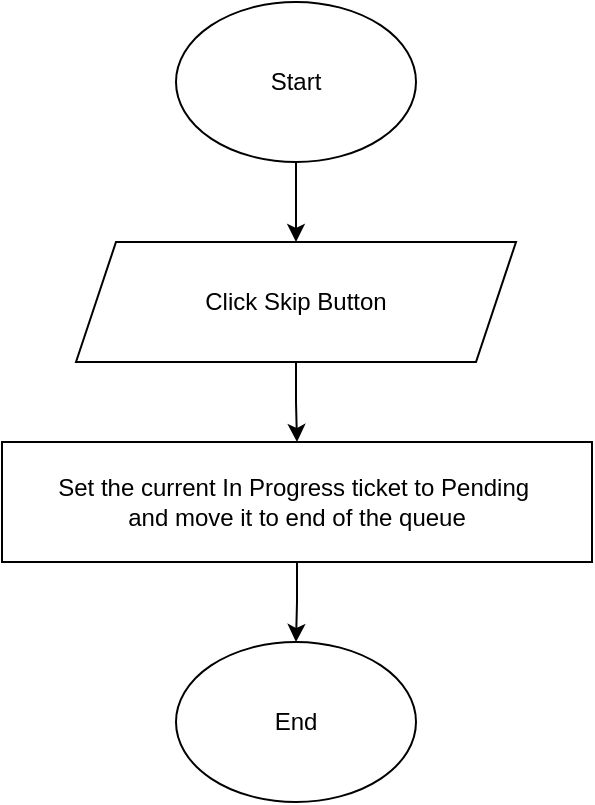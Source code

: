 <mxfile version="26.0.7">
  <diagram name="Page-1" id="4tg5r8ykNrfhmgwTNMxp">
    <mxGraphModel dx="1036" dy="606" grid="1" gridSize="10" guides="1" tooltips="1" connect="1" arrows="1" fold="1" page="1" pageScale="1" pageWidth="850" pageHeight="1100" math="0" shadow="0">
      <root>
        <mxCell id="0" />
        <mxCell id="1" parent="0" />
        <mxCell id="cr2VCwVfGF_nu8-eD4vN-7" style="edgeStyle=orthogonalEdgeStyle;rounded=0;orthogonalLoop=1;jettySize=auto;html=1;entryX=0.5;entryY=0;entryDx=0;entryDy=0;" edge="1" parent="1" source="cr2VCwVfGF_nu8-eD4vN-1" target="cr2VCwVfGF_nu8-eD4vN-2">
          <mxGeometry relative="1" as="geometry" />
        </mxCell>
        <mxCell id="cr2VCwVfGF_nu8-eD4vN-1" value="Start" style="ellipse;whiteSpace=wrap;html=1;" vertex="1" parent="1">
          <mxGeometry x="365" y="30" width="120" height="80" as="geometry" />
        </mxCell>
        <mxCell id="cr2VCwVfGF_nu8-eD4vN-8" style="edgeStyle=orthogonalEdgeStyle;rounded=0;orthogonalLoop=1;jettySize=auto;html=1;entryX=0.5;entryY=0;entryDx=0;entryDy=0;" edge="1" parent="1" source="cr2VCwVfGF_nu8-eD4vN-2" target="cr2VCwVfGF_nu8-eD4vN-3">
          <mxGeometry relative="1" as="geometry" />
        </mxCell>
        <mxCell id="cr2VCwVfGF_nu8-eD4vN-2" value="Click Skip Button" style="shape=parallelogram;perimeter=parallelogramPerimeter;whiteSpace=wrap;html=1;fixedSize=1;" vertex="1" parent="1">
          <mxGeometry x="315" y="150" width="220" height="60" as="geometry" />
        </mxCell>
        <mxCell id="cr2VCwVfGF_nu8-eD4vN-9" style="edgeStyle=orthogonalEdgeStyle;rounded=0;orthogonalLoop=1;jettySize=auto;html=1;entryX=0.5;entryY=0;entryDx=0;entryDy=0;" edge="1" parent="1" source="cr2VCwVfGF_nu8-eD4vN-3" target="cr2VCwVfGF_nu8-eD4vN-6">
          <mxGeometry relative="1" as="geometry" />
        </mxCell>
        <mxCell id="cr2VCwVfGF_nu8-eD4vN-3" value="Set the current In Progress ticket to Pending&amp;nbsp;&lt;div&gt;and move it to end of the queue&lt;/div&gt;" style="rounded=0;whiteSpace=wrap;html=1;" vertex="1" parent="1">
          <mxGeometry x="278" y="250" width="295" height="60" as="geometry" />
        </mxCell>
        <mxCell id="cr2VCwVfGF_nu8-eD4vN-6" value="End" style="ellipse;whiteSpace=wrap;html=1;" vertex="1" parent="1">
          <mxGeometry x="365" y="350" width="120" height="80" as="geometry" />
        </mxCell>
      </root>
    </mxGraphModel>
  </diagram>
</mxfile>
